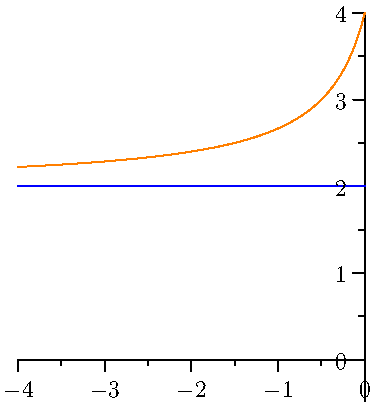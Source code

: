 import graph;
size(0,200);

real f(real x) { return 2+ 1/(-x+0.5) ; }
real g(real x) { return 2-1/(-x+0.5) ; }

draw(graph(g,-4,0),invisible);
draw(graph(f,-4,0),orange);
draw((0,2)--(-4,2),blue);

xaxis(RightTicks);
yaxis(LeftTicks);

